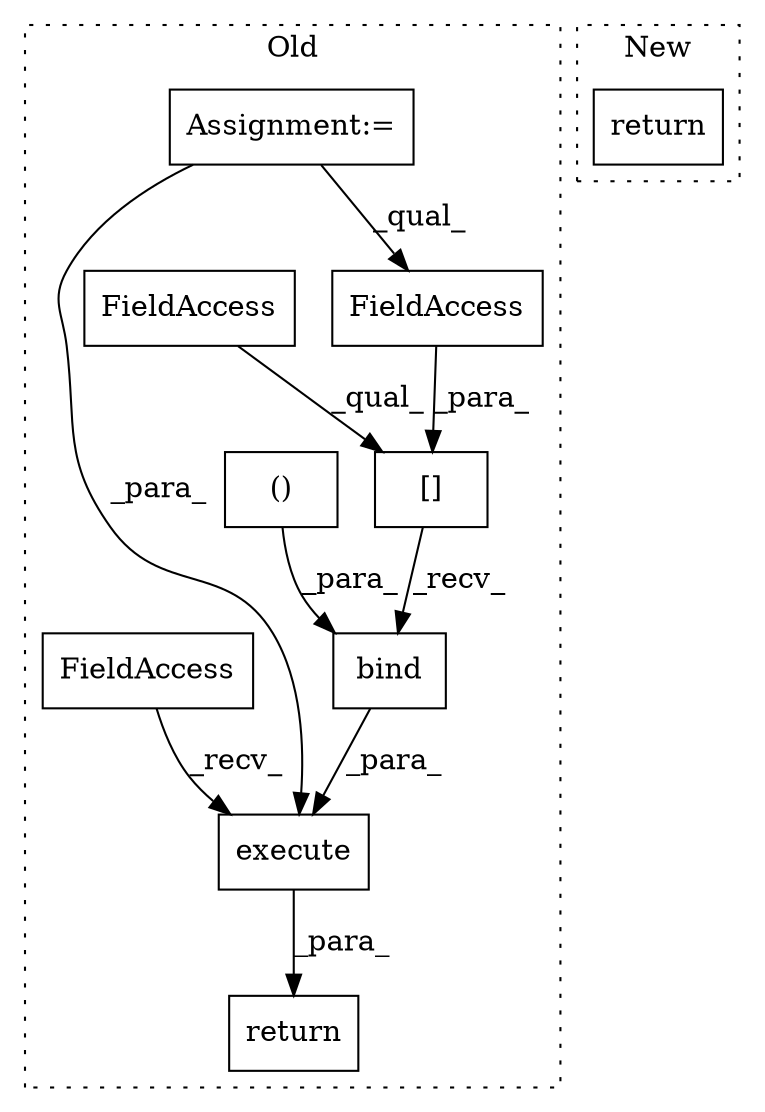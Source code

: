 digraph G {
subgraph cluster0 {
1 [label="bind" a="32" s="6919,6960" l="10,2" shape="box"];
3 [label="()" a="106" s="6929" l="31" shape="box"];
4 [label="[]" a="2" s="6870,6917" l="16,1" shape="box"];
5 [label="FieldAccess" a="22" s="6870" l="15" shape="box"];
6 [label="FieldAccess" a="22" s="6886" l="31" shape="box"];
7 [label="Assignment:=" a="7" s="6823" l="13" shape="box"];
8 [label="execute" a="32" s="6862,6962" l="8,1" shape="box"];
9 [label="FieldAccess" a="22" s="6849" l="12" shape="box"];
10 [label="return" a="41" s="6842" l="7" shape="box"];
label = "Old";
style="dotted";
}
subgraph cluster1 {
2 [label="return" a="41" s="8859" l="7" shape="box"];
label = "New";
style="dotted";
}
1 -> 8 [label="_para_"];
3 -> 1 [label="_para_"];
4 -> 1 [label="_recv_"];
5 -> 4 [label="_qual_"];
6 -> 4 [label="_para_"];
7 -> 8 [label="_para_"];
7 -> 6 [label="_qual_"];
8 -> 10 [label="_para_"];
9 -> 8 [label="_recv_"];
}